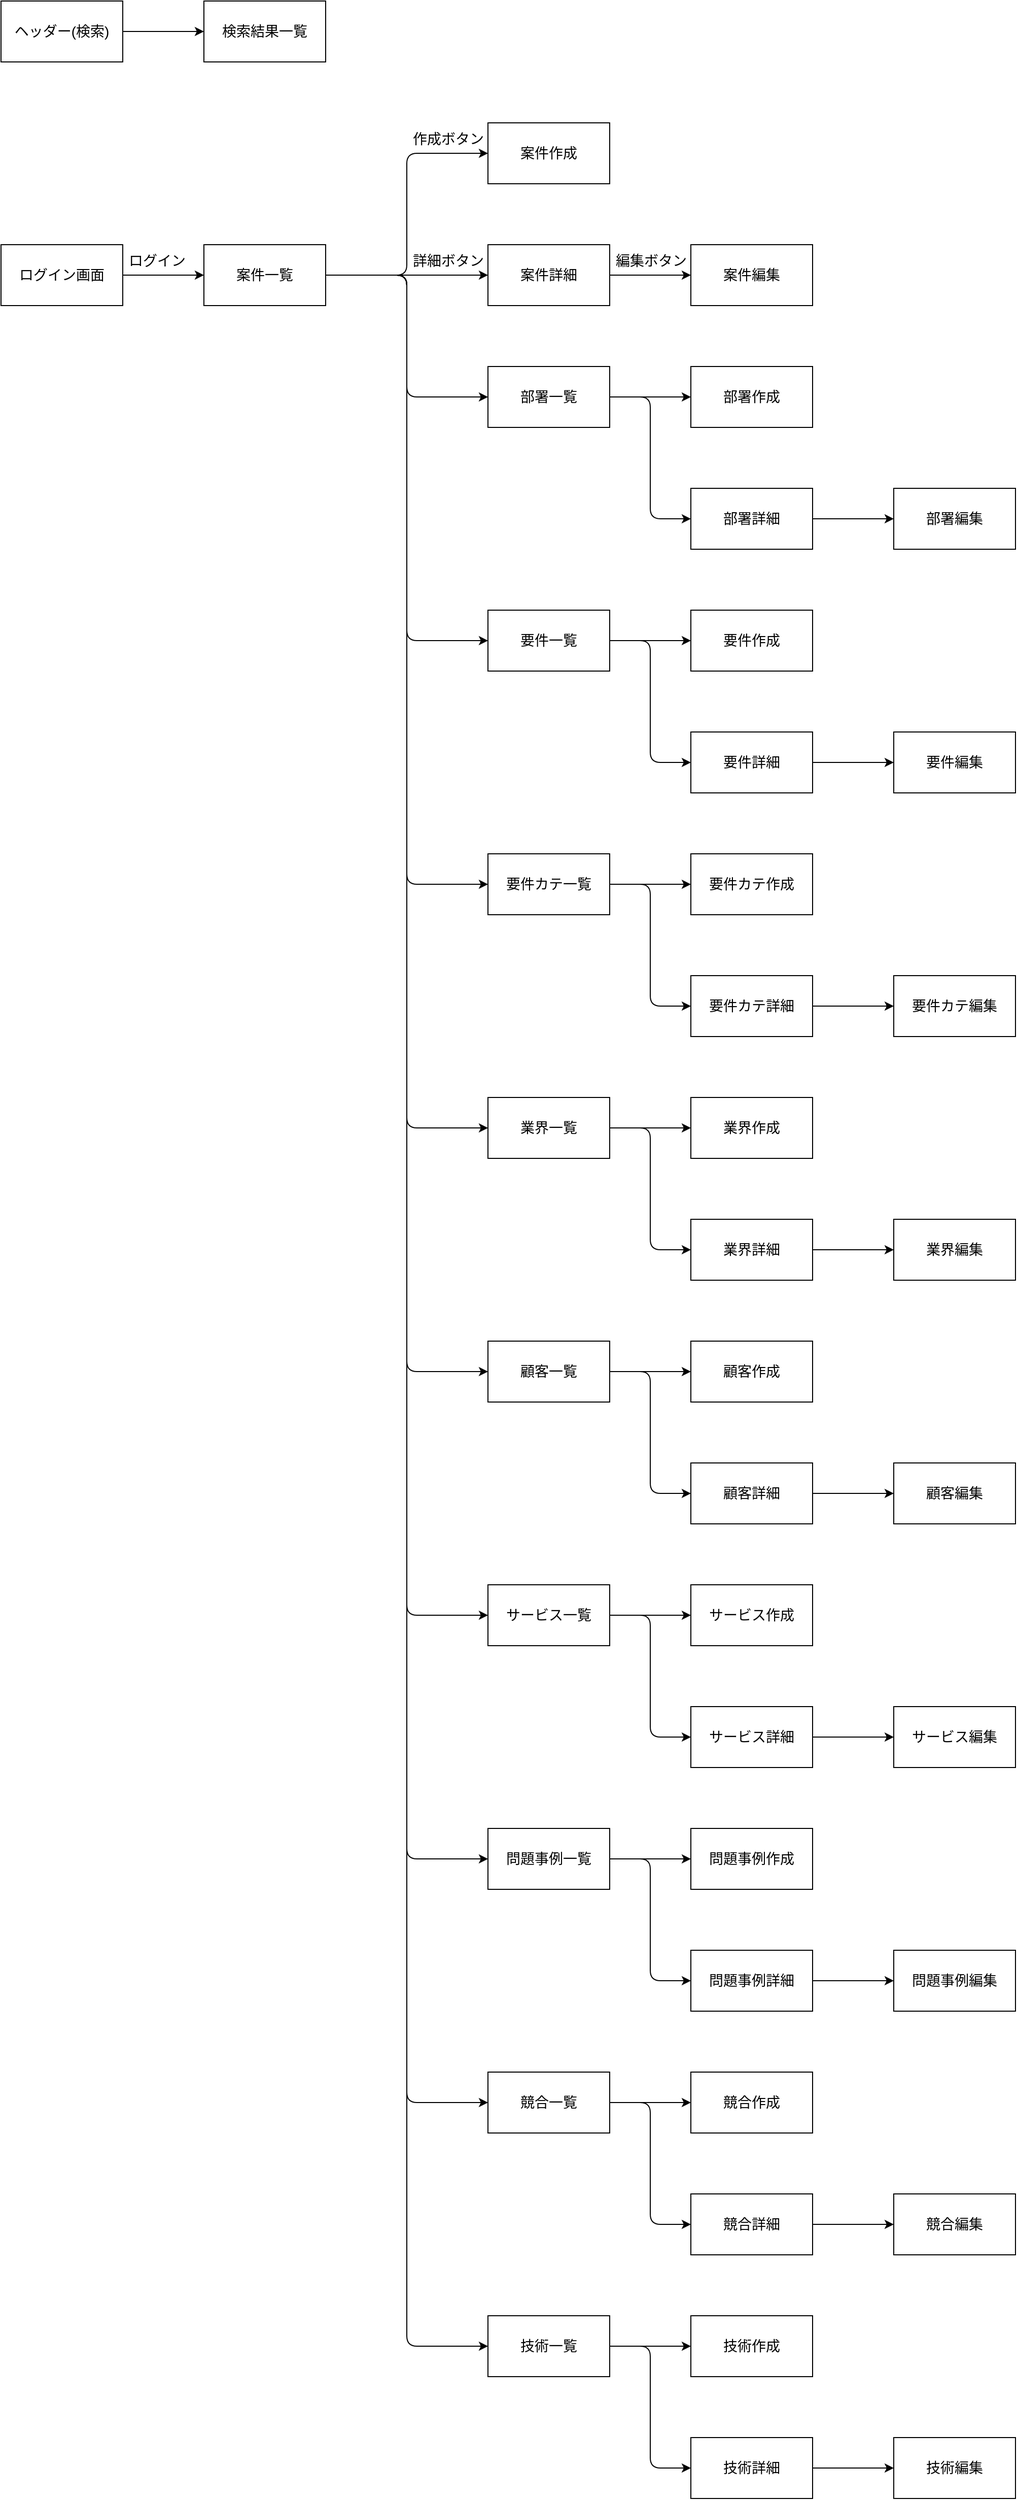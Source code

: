 <mxfile>
    <diagram id="CbF5I79JcnvByA783fKL" name="ページ1">
        <mxGraphModel dx="1517" dy="645" grid="1" gridSize="10" guides="1" tooltips="1" connect="1" arrows="1" fold="1" page="1" pageScale="1" pageWidth="4681" pageHeight="3300" math="0" shadow="0">
            <root>
                <mxCell id="0"/>
                <mxCell id="1" parent="0"/>
                <mxCell id="136" style="edgeStyle=none;html=1;exitX=1;exitY=0.5;exitDx=0;exitDy=0;entryX=0;entryY=0.5;entryDx=0;entryDy=0;" parent="1" source="3" target="39" edge="1">
                    <mxGeometry relative="1" as="geometry"/>
                </mxCell>
                <mxCell id="3" value="&lt;font style=&quot;font-size: 14px&quot;&gt;案件詳細&lt;/font&gt;" style="rounded=0;whiteSpace=wrap;html=1;" parent="1" vertex="1">
                    <mxGeometry x="520" y="320" width="120" height="60" as="geometry"/>
                </mxCell>
                <mxCell id="180" style="edgeStyle=none;html=1;exitX=1;exitY=0.5;exitDx=0;exitDy=0;entryX=0;entryY=0.5;entryDx=0;entryDy=0;fontSize=14;" parent="1" source="16" target="37" edge="1">
                    <mxGeometry relative="1" as="geometry"/>
                </mxCell>
                <mxCell id="181" style="edgeStyle=none;html=1;exitX=1;exitY=0.5;exitDx=0;exitDy=0;entryX=0;entryY=0.5;entryDx=0;entryDy=0;fontSize=14;" parent="1" source="16" target="38" edge="1">
                    <mxGeometry relative="1" as="geometry">
                        <Array as="points">
                            <mxPoint x="680" y="1670"/>
                            <mxPoint x="680" y="1790"/>
                        </Array>
                    </mxGeometry>
                </mxCell>
                <mxCell id="16" value="サービス一覧" style="rounded=0;whiteSpace=wrap;html=1;fontSize=14;" parent="1" vertex="1">
                    <mxGeometry x="520" y="1640" width="120" height="60" as="geometry"/>
                </mxCell>
                <mxCell id="167" style="edgeStyle=none;html=1;exitX=1;exitY=0.5;exitDx=0;exitDy=0;entryX=0;entryY=0.5;entryDx=0;entryDy=0;fontSize=14;" parent="1" source="17" target="25" edge="1">
                    <mxGeometry relative="1" as="geometry">
                        <Array as="points">
                            <mxPoint x="680" y="2150"/>
                            <mxPoint x="680" y="2270"/>
                        </Array>
                    </mxGeometry>
                </mxCell>
                <mxCell id="168" style="edgeStyle=none;html=1;exitX=1;exitY=0.5;exitDx=0;exitDy=0;entryX=0;entryY=0.5;entryDx=0;entryDy=0;fontSize=14;" parent="1" source="17" target="18" edge="1">
                    <mxGeometry relative="1" as="geometry">
                        <Array as="points">
                            <mxPoint x="680" y="2150"/>
                        </Array>
                    </mxGeometry>
                </mxCell>
                <mxCell id="17" value="&lt;font style=&quot;font-size: 14px&quot;&gt;競合一覧&lt;/font&gt;" style="rounded=0;whiteSpace=wrap;html=1;" parent="1" vertex="1">
                    <mxGeometry x="520" y="2120" width="120" height="60" as="geometry"/>
                </mxCell>
                <mxCell id="18" value="&lt;font style=&quot;font-size: 14px&quot;&gt;競合作成&lt;/font&gt;" style="rounded=0;whiteSpace=wrap;html=1;" parent="1" vertex="1">
                    <mxGeometry x="720" y="2120" width="120" height="60" as="geometry"/>
                </mxCell>
                <mxCell id="19" value="&lt;font style=&quot;font-size: 14px&quot;&gt;競合編集&lt;/font&gt;" style="rounded=0;whiteSpace=wrap;html=1;" parent="1" vertex="1">
                    <mxGeometry x="920" y="2240" width="120" height="60" as="geometry"/>
                </mxCell>
                <mxCell id="145" style="edgeStyle=none;html=1;exitX=1;exitY=0.5;exitDx=0;exitDy=0;entryX=0;entryY=0.5;entryDx=0;entryDy=0;fontSize=14;" parent="1" source="20" target="21" edge="1">
                    <mxGeometry relative="1" as="geometry">
                        <Array as="points">
                            <mxPoint x="680" y="470"/>
                        </Array>
                    </mxGeometry>
                </mxCell>
                <mxCell id="147" style="edgeStyle=none;html=1;exitX=1;exitY=0.5;exitDx=0;exitDy=0;entryX=0;entryY=0.5;entryDx=0;entryDy=0;fontSize=14;" parent="1" source="20" target="24" edge="1">
                    <mxGeometry relative="1" as="geometry">
                        <Array as="points">
                            <mxPoint x="680" y="470"/>
                            <mxPoint x="680" y="520"/>
                            <mxPoint x="680" y="590"/>
                        </Array>
                    </mxGeometry>
                </mxCell>
                <mxCell id="20" value="&lt;font style=&quot;font-size: 14px&quot;&gt;部署一覧&lt;/font&gt;" style="rounded=0;whiteSpace=wrap;html=1;" parent="1" vertex="1">
                    <mxGeometry x="520" y="440" width="120" height="60" as="geometry"/>
                </mxCell>
                <mxCell id="21" value="&lt;font style=&quot;font-size: 14px&quot;&gt;部署作成&lt;/font&gt;" style="rounded=0;whiteSpace=wrap;html=1;" parent="1" vertex="1">
                    <mxGeometry x="720" y="440" width="120" height="60" as="geometry"/>
                </mxCell>
                <mxCell id="22" value="&lt;font style=&quot;font-size: 14px&quot;&gt;部署編集&lt;/font&gt;" style="rounded=0;whiteSpace=wrap;html=1;" parent="1" vertex="1">
                    <mxGeometry x="920" y="560" width="120" height="60" as="geometry"/>
                </mxCell>
                <mxCell id="149" style="edgeStyle=none;html=1;exitX=1;exitY=0.5;exitDx=0;exitDy=0;fontSize=14;entryX=0;entryY=0.5;entryDx=0;entryDy=0;" parent="1" source="24" target="22" edge="1">
                    <mxGeometry relative="1" as="geometry">
                        <mxPoint x="870" y="520" as="targetPoint"/>
                    </mxGeometry>
                </mxCell>
                <mxCell id="24" value="&lt;font style=&quot;font-size: 14px&quot;&gt;部署詳細&lt;/font&gt;" style="rounded=0;whiteSpace=wrap;html=1;" parent="1" vertex="1">
                    <mxGeometry x="720" y="560" width="120" height="60" as="geometry"/>
                </mxCell>
                <mxCell id="166" style="edgeStyle=none;html=1;exitX=1;exitY=0.5;exitDx=0;exitDy=0;entryX=0;entryY=0.5;entryDx=0;entryDy=0;fontSize=14;" parent="1" source="25" target="19" edge="1">
                    <mxGeometry relative="1" as="geometry"/>
                </mxCell>
                <mxCell id="25" value="&lt;font style=&quot;font-size: 14px&quot;&gt;競合詳細&lt;/font&gt;" style="rounded=0;whiteSpace=wrap;html=1;" parent="1" vertex="1">
                    <mxGeometry x="720" y="2240" width="120" height="60" as="geometry"/>
                </mxCell>
                <mxCell id="177" style="edgeStyle=none;html=1;exitX=1;exitY=0.5;exitDx=0;exitDy=0;entryX=0;entryY=0.5;entryDx=0;entryDy=0;fontSize=14;" parent="1" source="27" target="46" edge="1">
                    <mxGeometry relative="1" as="geometry"/>
                </mxCell>
                <mxCell id="178" style="edgeStyle=none;html=1;exitX=1;exitY=0.5;exitDx=0;exitDy=0;entryX=0;entryY=0.5;entryDx=0;entryDy=0;fontSize=14;" parent="1" source="27" target="47" edge="1">
                    <mxGeometry relative="1" as="geometry">
                        <Array as="points">
                            <mxPoint x="680" y="1910"/>
                            <mxPoint x="680" y="2030"/>
                        </Array>
                    </mxGeometry>
                </mxCell>
                <mxCell id="27" value="問題事例一覧" style="rounded=0;whiteSpace=wrap;html=1;fontSize=14;" parent="1" vertex="1">
                    <mxGeometry x="520" y="1880" width="120" height="60" as="geometry"/>
                </mxCell>
                <mxCell id="170" style="edgeStyle=none;html=1;exitX=1;exitY=0.5;exitDx=0;exitDy=0;entryX=0;entryY=0.5;entryDx=0;entryDy=0;fontSize=14;" parent="1" source="28" target="29" edge="1">
                    <mxGeometry relative="1" as="geometry"/>
                </mxCell>
                <mxCell id="171" style="edgeStyle=none;html=1;exitX=1;exitY=0.5;exitDx=0;exitDy=0;entryX=0;entryY=0.5;entryDx=0;entryDy=0;fontSize=14;" parent="1" source="28" target="31" edge="1">
                    <mxGeometry relative="1" as="geometry">
                        <Array as="points">
                            <mxPoint x="680" y="710"/>
                            <mxPoint x="680" y="830"/>
                        </Array>
                    </mxGeometry>
                </mxCell>
                <mxCell id="28" value="&lt;font style=&quot;font-size: 14px&quot;&gt;要件一覧&lt;/font&gt;" style="rounded=0;whiteSpace=wrap;html=1;" parent="1" vertex="1">
                    <mxGeometry x="520" y="680" width="120" height="60" as="geometry"/>
                </mxCell>
                <mxCell id="29" value="&lt;font style=&quot;font-size: 14px&quot;&gt;要件作成&lt;/font&gt;" style="rounded=0;whiteSpace=wrap;html=1;" parent="1" vertex="1">
                    <mxGeometry x="720" y="680" width="120" height="60" as="geometry"/>
                </mxCell>
                <mxCell id="30" value="&lt;font style=&quot;font-size: 14px&quot;&gt;要件編集&lt;/font&gt;" style="rounded=0;whiteSpace=wrap;html=1;" parent="1" vertex="1">
                    <mxGeometry x="920" y="800" width="120" height="60" as="geometry"/>
                </mxCell>
                <mxCell id="172" style="edgeStyle=none;html=1;exitX=1;exitY=0.5;exitDx=0;exitDy=0;entryX=0;entryY=0.5;entryDx=0;entryDy=0;fontSize=14;" parent="1" source="31" target="30" edge="1">
                    <mxGeometry relative="1" as="geometry"/>
                </mxCell>
                <mxCell id="31" value="&lt;font style=&quot;font-size: 14px&quot;&gt;要件詳細&lt;/font&gt;" style="rounded=0;whiteSpace=wrap;html=1;" parent="1" vertex="1">
                    <mxGeometry x="720" y="800" width="120" height="60" as="geometry"/>
                </mxCell>
                <mxCell id="37" value="サービス作成" style="rounded=0;whiteSpace=wrap;html=1;fontSize=14;" parent="1" vertex="1">
                    <mxGeometry x="720" y="1640" width="120" height="60" as="geometry"/>
                </mxCell>
                <mxCell id="182" style="edgeStyle=none;html=1;exitX=1;exitY=0.5;exitDx=0;exitDy=0;entryX=0;entryY=0.5;entryDx=0;entryDy=0;fontSize=14;" parent="1" source="38" target="41" edge="1">
                    <mxGeometry relative="1" as="geometry"/>
                </mxCell>
                <mxCell id="38" value="サービス詳細" style="rounded=0;whiteSpace=wrap;html=1;fontSize=14;" parent="1" vertex="1">
                    <mxGeometry x="720" y="1760" width="120" height="60" as="geometry"/>
                </mxCell>
                <mxCell id="39" value="案件編集" style="rounded=0;whiteSpace=wrap;html=1;fontSize=14;" parent="1" vertex="1">
                    <mxGeometry x="720" y="320" width="120" height="60" as="geometry"/>
                </mxCell>
                <mxCell id="41" value="サービス編集" style="rounded=0;whiteSpace=wrap;html=1;fontSize=14;" parent="1" vertex="1">
                    <mxGeometry x="920" y="1760" width="120" height="60" as="geometry"/>
                </mxCell>
                <mxCell id="46" value="問題事例作成" style="rounded=0;whiteSpace=wrap;html=1;fontSize=14;" parent="1" vertex="1">
                    <mxGeometry x="720" y="1880" width="120" height="60" as="geometry"/>
                </mxCell>
                <mxCell id="179" style="edgeStyle=none;html=1;exitX=1;exitY=0.5;exitDx=0;exitDy=0;entryX=0;entryY=0.5;entryDx=0;entryDy=0;fontSize=14;" parent="1" source="47" target="48" edge="1">
                    <mxGeometry relative="1" as="geometry"/>
                </mxCell>
                <mxCell id="47" value="問題事例詳細" style="rounded=0;whiteSpace=wrap;html=1;fontSize=14;" parent="1" vertex="1">
                    <mxGeometry x="720" y="2000" width="120" height="60" as="geometry"/>
                </mxCell>
                <mxCell id="48" value="問題事例編集" style="rounded=0;whiteSpace=wrap;html=1;fontSize=14;" parent="1" vertex="1">
                    <mxGeometry x="920" y="2000" width="120" height="60" as="geometry"/>
                </mxCell>
                <mxCell id="176" style="edgeStyle=none;html=1;exitX=1;exitY=0.5;exitDx=0;exitDy=0;fontSize=14;" parent="1" source="91" target="92" edge="1">
                    <mxGeometry relative="1" as="geometry"/>
                </mxCell>
                <mxCell id="91" value="&lt;font style=&quot;font-size: 14px&quot;&gt;ヘッダー(検索)&lt;/font&gt;" style="rounded=0;whiteSpace=wrap;html=1;fontSize=14;" parent="1" vertex="1">
                    <mxGeometry x="40" y="80" width="120" height="60" as="geometry"/>
                </mxCell>
                <mxCell id="92" value="&lt;font style=&quot;font-size: 14px&quot;&gt;検索結果一覧&lt;/font&gt;" style="rounded=0;whiteSpace=wrap;html=1;fontSize=14;" parent="1" vertex="1">
                    <mxGeometry x="240" y="80" width="120" height="60" as="geometry"/>
                </mxCell>
                <mxCell id="183" style="edgeStyle=none;html=1;exitX=1;exitY=0.5;exitDx=0;exitDy=0;entryX=0;entryY=0.5;entryDx=0;entryDy=0;fontSize=14;" parent="1" source="95" target="96" edge="1">
                    <mxGeometry relative="1" as="geometry"/>
                </mxCell>
                <mxCell id="184" style="edgeStyle=none;html=1;exitX=1;exitY=0.5;exitDx=0;exitDy=0;entryX=0;entryY=0.5;entryDx=0;entryDy=0;fontSize=14;" parent="1" source="95" target="97" edge="1">
                    <mxGeometry relative="1" as="geometry">
                        <Array as="points">
                            <mxPoint x="680" y="1430"/>
                            <mxPoint x="680" y="1550"/>
                        </Array>
                    </mxGeometry>
                </mxCell>
                <mxCell id="95" value="顧客一覧" style="rounded=0;whiteSpace=wrap;html=1;fontSize=14;" parent="1" vertex="1">
                    <mxGeometry x="520" y="1400" width="120" height="60" as="geometry"/>
                </mxCell>
                <mxCell id="96" value="顧客作成" style="rounded=0;whiteSpace=wrap;html=1;fontSize=14;" parent="1" vertex="1">
                    <mxGeometry x="720" y="1400" width="120" height="60" as="geometry"/>
                </mxCell>
                <mxCell id="185" style="edgeStyle=none;html=1;exitX=1;exitY=0.5;exitDx=0;exitDy=0;fontSize=14;" parent="1" source="97" target="98" edge="1">
                    <mxGeometry relative="1" as="geometry"/>
                </mxCell>
                <mxCell id="97" value="顧客詳細" style="rounded=0;whiteSpace=wrap;html=1;fontSize=14;" parent="1" vertex="1">
                    <mxGeometry x="720" y="1520" width="120" height="60" as="geometry"/>
                </mxCell>
                <mxCell id="98" value="顧客編集" style="rounded=0;whiteSpace=wrap;html=1;fontSize=14;" parent="1" vertex="1">
                    <mxGeometry x="920" y="1520" width="120" height="60" as="geometry"/>
                </mxCell>
                <mxCell id="186" style="edgeStyle=none;html=1;exitX=1;exitY=0.5;exitDx=0;exitDy=0;entryX=0;entryY=0.5;entryDx=0;entryDy=0;fontSize=14;" parent="1" source="102" target="103" edge="1">
                    <mxGeometry relative="1" as="geometry"/>
                </mxCell>
                <mxCell id="187" style="edgeStyle=none;html=1;exitX=1;exitY=0.5;exitDx=0;exitDy=0;entryX=0;entryY=0.5;entryDx=0;entryDy=0;fontSize=14;" parent="1" source="102" target="104" edge="1">
                    <mxGeometry relative="1" as="geometry">
                        <Array as="points">
                            <mxPoint x="680" y="1190"/>
                            <mxPoint x="680" y="1310"/>
                        </Array>
                    </mxGeometry>
                </mxCell>
                <mxCell id="102" value="業界一覧" style="rounded=0;whiteSpace=wrap;html=1;fontSize=14;" parent="1" vertex="1">
                    <mxGeometry x="520" y="1160" width="120" height="60" as="geometry"/>
                </mxCell>
                <mxCell id="103" value="業界作成" style="rounded=0;whiteSpace=wrap;html=1;fontSize=14;" parent="1" vertex="1">
                    <mxGeometry x="720" y="1160" width="120" height="60" as="geometry"/>
                </mxCell>
                <mxCell id="188" style="edgeStyle=none;html=1;exitX=1;exitY=0.5;exitDx=0;exitDy=0;entryX=0;entryY=0.5;entryDx=0;entryDy=0;fontSize=14;" parent="1" source="104" target="105" edge="1">
                    <mxGeometry relative="1" as="geometry"/>
                </mxCell>
                <mxCell id="104" value="業界詳細" style="rounded=0;whiteSpace=wrap;html=1;fontSize=14;" parent="1" vertex="1">
                    <mxGeometry x="720" y="1280" width="120" height="60" as="geometry"/>
                </mxCell>
                <mxCell id="105" value="業界編集" style="rounded=0;whiteSpace=wrap;html=1;fontSize=14;" parent="1" vertex="1">
                    <mxGeometry x="920" y="1280" width="120" height="60" as="geometry"/>
                </mxCell>
                <mxCell id="173" style="edgeStyle=none;html=1;exitX=1;exitY=0.5;exitDx=0;exitDy=0;fontSize=14;entryX=0;entryY=0.5;entryDx=0;entryDy=0;" parent="1" source="110" target="111" edge="1">
                    <mxGeometry relative="1" as="geometry">
                        <mxPoint x="710" y="950" as="targetPoint"/>
                    </mxGeometry>
                </mxCell>
                <mxCell id="174" style="edgeStyle=none;html=1;exitX=1;exitY=0.5;exitDx=0;exitDy=0;entryX=0;entryY=0.5;entryDx=0;entryDy=0;fontSize=14;" parent="1" source="110" target="113" edge="1">
                    <mxGeometry relative="1" as="geometry">
                        <Array as="points">
                            <mxPoint x="680" y="950"/>
                            <mxPoint x="680" y="1070"/>
                        </Array>
                    </mxGeometry>
                </mxCell>
                <mxCell id="110" value="&lt;font style=&quot;font-size: 14px&quot;&gt;要件カテ一覧&lt;/font&gt;" style="rounded=0;whiteSpace=wrap;html=1;" parent="1" vertex="1">
                    <mxGeometry x="520" y="920" width="120" height="60" as="geometry"/>
                </mxCell>
                <mxCell id="111" value="&lt;font style=&quot;font-size: 14px&quot;&gt;要件カテ作成&lt;/font&gt;" style="rounded=0;whiteSpace=wrap;html=1;" parent="1" vertex="1">
                    <mxGeometry x="720" y="920" width="120" height="60" as="geometry"/>
                </mxCell>
                <mxCell id="112" value="&lt;font style=&quot;font-size: 14px&quot;&gt;要件カテ編集&lt;/font&gt;" style="rounded=0;whiteSpace=wrap;html=1;" parent="1" vertex="1">
                    <mxGeometry x="920" y="1040" width="120" height="60" as="geometry"/>
                </mxCell>
                <mxCell id="175" style="edgeStyle=none;html=1;exitX=1;exitY=0.5;exitDx=0;exitDy=0;entryX=0;entryY=0.5;entryDx=0;entryDy=0;fontSize=14;" parent="1" source="113" target="112" edge="1">
                    <mxGeometry relative="1" as="geometry"/>
                </mxCell>
                <mxCell id="113" value="&lt;font style=&quot;font-size: 14px&quot;&gt;要件カテ詳細&lt;/font&gt;" style="rounded=0;whiteSpace=wrap;html=1;" parent="1" vertex="1">
                    <mxGeometry x="720" y="1040" width="120" height="60" as="geometry"/>
                </mxCell>
                <mxCell id="135" style="edgeStyle=none;html=1;exitX=1;exitY=0.5;exitDx=0;exitDy=0;entryX=0;entryY=0.5;entryDx=0;entryDy=0;" parent="1" source="128" target="3" edge="1">
                    <mxGeometry relative="1" as="geometry"/>
                </mxCell>
                <mxCell id="137" style="edgeStyle=none;html=1;exitX=1;exitY=0.5;exitDx=0;exitDy=0;entryX=0;entryY=0.5;entryDx=0;entryDy=0;fontSize=14;" parent="1" source="128" target="129" edge="1">
                    <mxGeometry relative="1" as="geometry">
                        <Array as="points">
                            <mxPoint x="440" y="350"/>
                            <mxPoint x="440" y="230"/>
                        </Array>
                    </mxGeometry>
                </mxCell>
                <mxCell id="143" style="edgeStyle=none;html=1;exitX=1;exitY=0.5;exitDx=0;exitDy=0;entryX=0;entryY=0.5;entryDx=0;entryDy=0;" parent="1" source="128" target="20" edge="1">
                    <mxGeometry relative="1" as="geometry">
                        <Array as="points">
                            <mxPoint x="440" y="350"/>
                            <mxPoint x="440" y="470"/>
                        </Array>
                    </mxGeometry>
                </mxCell>
                <mxCell id="144" style="edgeStyle=none;html=1;exitX=1;exitY=0.5;exitDx=0;exitDy=0;entryX=0;entryY=0.5;entryDx=0;entryDy=0;" parent="1" source="128" target="28" edge="1">
                    <mxGeometry relative="1" as="geometry">
                        <Array as="points">
                            <mxPoint x="440" y="350"/>
                            <mxPoint x="440" y="710"/>
                        </Array>
                    </mxGeometry>
                </mxCell>
                <mxCell id="148" style="edgeStyle=none;html=1;exitX=1;exitY=0.5;exitDx=0;exitDy=0;entryX=0;entryY=0.5;entryDx=0;entryDy=0;" parent="1" source="128" target="110" edge="1">
                    <mxGeometry relative="1" as="geometry">
                        <Array as="points">
                            <mxPoint x="440" y="350"/>
                            <mxPoint x="440" y="950"/>
                        </Array>
                    </mxGeometry>
                </mxCell>
                <mxCell id="150" style="edgeStyle=none;html=1;exitX=1;exitY=0.5;exitDx=0;exitDy=0;entryX=0;entryY=0.5;entryDx=0;entryDy=0;" parent="1" source="128" target="102" edge="1">
                    <mxGeometry relative="1" as="geometry">
                        <Array as="points">
                            <mxPoint x="440" y="350"/>
                            <mxPoint x="440" y="980"/>
                            <mxPoint x="440" y="1190"/>
                        </Array>
                    </mxGeometry>
                </mxCell>
                <mxCell id="151" style="edgeStyle=none;html=1;exitX=1;exitY=0.5;exitDx=0;exitDy=0;entryX=0;entryY=0.5;entryDx=0;entryDy=0;" parent="1" source="128" target="95" edge="1">
                    <mxGeometry relative="1" as="geometry">
                        <Array as="points">
                            <mxPoint x="440" y="350"/>
                            <mxPoint x="440" y="1140"/>
                            <mxPoint x="440" y="1430"/>
                        </Array>
                    </mxGeometry>
                </mxCell>
                <mxCell id="152" style="edgeStyle=none;html=1;exitX=1;exitY=0.5;exitDx=0;exitDy=0;entryX=0;entryY=0.5;entryDx=0;entryDy=0;" parent="1" source="128" target="16" edge="1">
                    <mxGeometry relative="1" as="geometry">
                        <Array as="points">
                            <mxPoint x="440" y="350"/>
                            <mxPoint x="440" y="1300"/>
                            <mxPoint x="440" y="1670"/>
                        </Array>
                    </mxGeometry>
                </mxCell>
                <mxCell id="153" style="edgeStyle=none;html=1;exitX=1;exitY=0.5;exitDx=0;exitDy=0;entryX=0;entryY=0.5;entryDx=0;entryDy=0;" parent="1" source="128" target="27" edge="1">
                    <mxGeometry relative="1" as="geometry">
                        <Array as="points">
                            <mxPoint x="440" y="350"/>
                            <mxPoint x="440" y="1460"/>
                            <mxPoint x="440" y="1910"/>
                        </Array>
                    </mxGeometry>
                </mxCell>
                <mxCell id="165" style="edgeStyle=none;html=1;exitX=1;exitY=0.5;exitDx=0;exitDy=0;entryX=0;entryY=0.5;entryDx=0;entryDy=0;" parent="1" source="128" target="17" edge="1">
                    <mxGeometry relative="1" as="geometry">
                        <Array as="points">
                            <mxPoint x="440" y="350"/>
                            <mxPoint x="440" y="1630"/>
                            <mxPoint x="440" y="2150"/>
                        </Array>
                    </mxGeometry>
                </mxCell>
                <mxCell id="128" value="&lt;font style=&quot;font-size: 14px&quot;&gt;案件一覧&lt;/font&gt;" style="rounded=0;whiteSpace=wrap;html=1;" parent="1" vertex="1">
                    <mxGeometry x="240" y="320" width="120" height="60" as="geometry"/>
                </mxCell>
                <mxCell id="134" style="edgeStyle=none;html=1;exitX=1;exitY=0.5;exitDx=0;exitDy=0;entryX=0;entryY=0.5;entryDx=0;entryDy=0;" parent="1" source="132" target="128" edge="1">
                    <mxGeometry relative="1" as="geometry"/>
                </mxCell>
                <mxCell id="138" value="作成ボタン" style="text;strokeColor=none;fillColor=none;align=left;verticalAlign=middle;spacingLeft=4;spacingRight=4;overflow=hidden;points=[[0,0.5],[1,0.5]];portConstraint=eastwest;rotatable=0;fontSize=14;" parent="1" vertex="1">
                    <mxGeometry x="440" y="200" width="80" height="30" as="geometry"/>
                </mxCell>
                <mxCell id="132" value="&lt;font style=&quot;font-size: 14px&quot;&gt;ログイン画面&lt;/font&gt;" style="rounded=0;whiteSpace=wrap;html=1;" parent="1" vertex="1">
                    <mxGeometry x="40" y="320" width="120" height="60" as="geometry"/>
                </mxCell>
                <mxCell id="139" value="詳細ボタン" style="text;strokeColor=none;fillColor=none;align=left;verticalAlign=middle;spacingLeft=4;spacingRight=4;overflow=hidden;points=[[0,0.5],[1,0.5]];portConstraint=eastwest;rotatable=0;fontSize=14;" parent="1" vertex="1">
                    <mxGeometry x="440" y="320" width="80" height="30" as="geometry"/>
                </mxCell>
                <mxCell id="140" value="編集ボタン" style="text;strokeColor=none;fillColor=none;align=left;verticalAlign=middle;spacingLeft=4;spacingRight=4;overflow=hidden;points=[[0,0.5],[1,0.5]];portConstraint=eastwest;rotatable=0;fontSize=14;" parent="1" vertex="1">
                    <mxGeometry x="640" y="320" width="80" height="30" as="geometry"/>
                </mxCell>
                <mxCell id="141" value="ログイン" style="text;strokeColor=none;fillColor=none;align=left;verticalAlign=middle;spacingLeft=4;spacingRight=4;overflow=hidden;points=[[0,0.5],[1,0.5]];portConstraint=eastwest;rotatable=0;fontSize=14;" parent="1" vertex="1">
                    <mxGeometry x="160" y="320" width="80" height="30" as="geometry"/>
                </mxCell>
                <mxCell id="129" value="&lt;font style=&quot;font-size: 14px&quot;&gt;案件作成&lt;/font&gt;" style="rounded=0;whiteSpace=wrap;html=1;" parent="1" vertex="1">
                    <mxGeometry x="520" y="200" width="120" height="60" as="geometry"/>
                </mxCell>
                <mxCell id="190" style="edgeStyle=none;html=1;exitX=1;exitY=0.5;exitDx=0;exitDy=0;entryX=0;entryY=0.5;entryDx=0;entryDy=0;fontSize=14;" edge="1" parent="1" source="192" target="196">
                    <mxGeometry relative="1" as="geometry">
                        <Array as="points">
                            <mxPoint x="680" y="2390"/>
                            <mxPoint x="680" y="2510"/>
                        </Array>
                    </mxGeometry>
                </mxCell>
                <mxCell id="191" style="edgeStyle=none;html=1;exitX=1;exitY=0.5;exitDx=0;exitDy=0;entryX=0;entryY=0.5;entryDx=0;entryDy=0;fontSize=14;" edge="1" parent="1" source="192" target="193">
                    <mxGeometry relative="1" as="geometry">
                        <Array as="points">
                            <mxPoint x="680" y="2390"/>
                        </Array>
                    </mxGeometry>
                </mxCell>
                <mxCell id="192" value="&lt;font style=&quot;font-size: 14px&quot;&gt;技術一覧&lt;/font&gt;" style="rounded=0;whiteSpace=wrap;html=1;" vertex="1" parent="1">
                    <mxGeometry x="520" y="2360" width="120" height="60" as="geometry"/>
                </mxCell>
                <mxCell id="193" value="&lt;font style=&quot;font-size: 14px&quot;&gt;技術作成&lt;/font&gt;" style="rounded=0;whiteSpace=wrap;html=1;" vertex="1" parent="1">
                    <mxGeometry x="720" y="2360" width="120" height="60" as="geometry"/>
                </mxCell>
                <mxCell id="194" value="&lt;font style=&quot;font-size: 14px&quot;&gt;技術編集&lt;/font&gt;" style="rounded=0;whiteSpace=wrap;html=1;" vertex="1" parent="1">
                    <mxGeometry x="920" y="2480" width="120" height="60" as="geometry"/>
                </mxCell>
                <mxCell id="195" style="edgeStyle=none;html=1;exitX=1;exitY=0.5;exitDx=0;exitDy=0;entryX=0;entryY=0.5;entryDx=0;entryDy=0;fontSize=14;" edge="1" parent="1" source="196" target="194">
                    <mxGeometry relative="1" as="geometry"/>
                </mxCell>
                <mxCell id="196" value="&lt;font style=&quot;font-size: 14px&quot;&gt;技術詳細&lt;/font&gt;" style="rounded=0;whiteSpace=wrap;html=1;" vertex="1" parent="1">
                    <mxGeometry x="720" y="2480" width="120" height="60" as="geometry"/>
                </mxCell>
                <mxCell id="199" value="" style="endArrow=classic;html=1;entryX=0;entryY=0.5;entryDx=0;entryDy=0;exitX=1;exitY=0.5;exitDx=0;exitDy=0;" edge="1" parent="1" source="128" target="192">
                    <mxGeometry width="50" height="50" relative="1" as="geometry">
                        <mxPoint x="400" y="790" as="sourcePoint"/>
                        <mxPoint x="390" y="2280" as="targetPoint"/>
                        <Array as="points">
                            <mxPoint x="440" y="350"/>
                            <mxPoint x="440" y="2390"/>
                        </Array>
                    </mxGeometry>
                </mxCell>
            </root>
        </mxGraphModel>
    </diagram>
</mxfile>